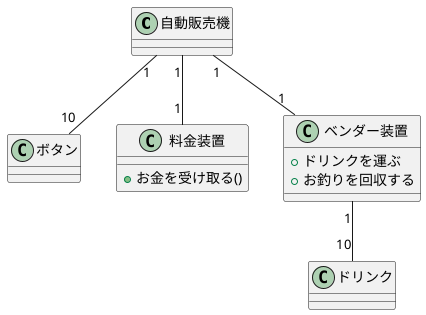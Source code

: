 @startuml 演習6‐4‐1
class 自動販売機 {
}
class ボタン {
}
class 料金装置 {
    +お金を受け取る()
}
class ベンダー装置 {
    +ドリンクを運ぶ
    +お釣りを回収する
}
class ドリンク {
}

自動販売機 "1"--"10" ボタン
自動販売機 "1"--"1" 料金装置
自動販売機 "1"--"1" ベンダー装置
ベンダー装置 "1"--"10" ドリンク
@enduml